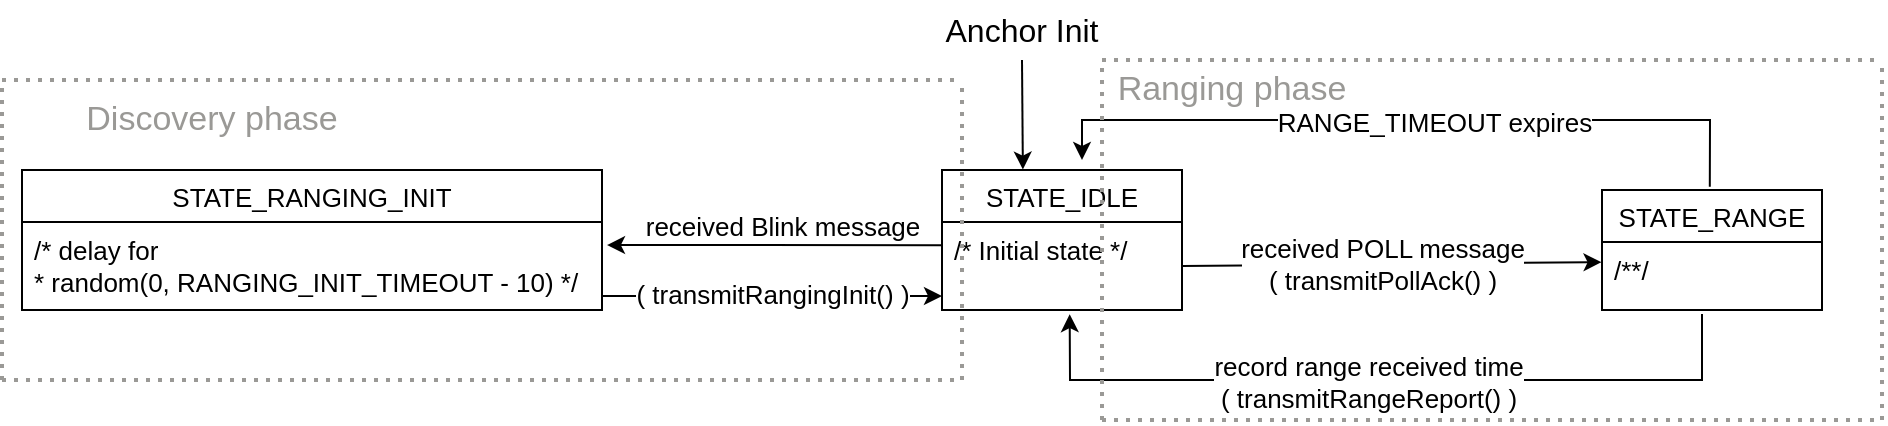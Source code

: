 <mxfile scale="4" border="0" version="24.3.1" type="device">
  <diagram id="KdCrRrIsqHHysakkYIEn" name="Page-1">
    <mxGraphModel dx="988" dy="549" grid="1" gridSize="10" guides="1" tooltips="1" connect="1" arrows="1" fold="1" page="1" pageScale="1" pageWidth="827" pageHeight="1169" math="0" shadow="0">
      <root>
        <mxCell id="0" />
        <mxCell id="1" parent="0" />
        <mxCell id="ht_Mzunb_tVLJNK0aL3s-14" value="STATE_IDLE" style="swimlane;fontStyle=0;childLayout=stackLayout;horizontal=1;startSize=26;horizontalStack=0;resizeParent=1;resizeParentMax=0;resizeLast=0;collapsible=1;marginBottom=0;align=center;fontSize=13;" parent="1" vertex="1">
          <mxGeometry x="790" y="295" width="120" height="70" as="geometry" />
        </mxCell>
        <mxCell id="ht_Mzunb_tVLJNK0aL3s-15" value="/* Initial state */" style="text;strokeColor=none;fillColor=none;spacingLeft=4;spacingRight=4;overflow=hidden;rotatable=0;points=[[0,0.5],[1,0.5]];portConstraint=eastwest;fontSize=13;" parent="ht_Mzunb_tVLJNK0aL3s-14" vertex="1">
          <mxGeometry y="26" width="120" height="44" as="geometry" />
        </mxCell>
        <mxCell id="ht_Mzunb_tVLJNK0aL3s-25" value="" style="endArrow=classic;html=1;rounded=0;strokeColor=default;jumpStyle=none;fontSize=13;exitX=0.49;exitY=-0.028;exitDx=0;exitDy=0;exitPerimeter=0;" parent="1" source="ht_Mzunb_tVLJNK0aL3s-35" edge="1">
          <mxGeometry width="50" height="50" relative="1" as="geometry">
            <mxPoint x="1280" y="278" as="sourcePoint" />
            <mxPoint x="860" y="290" as="targetPoint" />
            <Array as="points">
              <mxPoint x="1174" y="270" />
              <mxPoint x="860" y="270" />
            </Array>
          </mxGeometry>
        </mxCell>
        <mxCell id="ht_Mzunb_tVLJNK0aL3s-26" value="&lt;font style=&quot;font-size: 13px;&quot;&gt;RANGE_TIMEOUT expires&lt;/font&gt;" style="edgeLabel;html=1;align=center;verticalAlign=middle;resizable=0;points=[];fontSize=13;" parent="1" vertex="1" connectable="0">
          <mxGeometry x="1030.001" y="270.005" as="geometry">
            <mxPoint x="6" y="1" as="offset" />
          </mxGeometry>
        </mxCell>
        <mxCell id="ht_Mzunb_tVLJNK0aL3s-35" value="STATE_RANGE" style="swimlane;fontStyle=0;childLayout=stackLayout;horizontal=1;startSize=26;horizontalStack=0;resizeParent=1;resizeParentMax=0;resizeLast=0;collapsible=1;marginBottom=0;align=center;fontSize=13;" parent="1" vertex="1">
          <mxGeometry x="1120" y="305" width="110" height="60" as="geometry" />
        </mxCell>
        <mxCell id="ht_Mzunb_tVLJNK0aL3s-36" value="/**/" style="text;strokeColor=none;fillColor=none;spacingLeft=4;spacingRight=4;overflow=hidden;rotatable=0;points=[[0,0.5],[1,0.5]];portConstraint=eastwest;fontSize=13;" parent="ht_Mzunb_tVLJNK0aL3s-35" vertex="1">
          <mxGeometry y="26" width="110" height="34" as="geometry" />
        </mxCell>
        <mxCell id="ht_Mzunb_tVLJNK0aL3s-43" value="" style="endArrow=classic;html=1;rounded=0;strokeColor=default;jumpStyle=none;exitX=1;exitY=0.5;exitDx=0;exitDy=0;fontSize=13;entryX=-0.002;entryY=0.296;entryDx=0;entryDy=0;entryPerimeter=0;" parent="1" source="ht_Mzunb_tVLJNK0aL3s-15" target="ht_Mzunb_tVLJNK0aL3s-36" edge="1">
          <mxGeometry width="50" height="50" relative="1" as="geometry">
            <mxPoint x="280" y="740" as="sourcePoint" />
            <mxPoint x="1170" y="343" as="targetPoint" />
            <Array as="points" />
          </mxGeometry>
        </mxCell>
        <mxCell id="ht_Mzunb_tVLJNK0aL3s-44" value="&lt;font style=&quot;font-size: 13px;&quot;&gt;received POLL message&lt;br style=&quot;font-size: 13px;&quot;&gt;( transmitPollAck() )&lt;br style=&quot;font-size: 13px;&quot;&gt;&lt;/font&gt;" style="edgeLabel;html=1;align=center;verticalAlign=middle;resizable=0;points=[];fontSize=13;" parent="ht_Mzunb_tVLJNK0aL3s-43" vertex="1" connectable="0">
          <mxGeometry x="-0.023" relative="1" as="geometry">
            <mxPoint x="-3" as="offset" />
          </mxGeometry>
        </mxCell>
        <mxCell id="ht_Mzunb_tVLJNK0aL3s-61" value="" style="endArrow=classic;html=1;rounded=0;strokeColor=default;jumpStyle=none;fontSize=13;entryX=0.532;entryY=1.047;entryDx=0;entryDy=0;entryPerimeter=0;" parent="1" target="ht_Mzunb_tVLJNK0aL3s-15" edge="1">
          <mxGeometry width="50" height="50" relative="1" as="geometry">
            <mxPoint x="1170" y="367" as="sourcePoint" />
            <mxPoint x="810" y="381" as="targetPoint" />
            <Array as="points">
              <mxPoint x="1170" y="400" />
              <mxPoint x="854" y="400" />
            </Array>
          </mxGeometry>
        </mxCell>
        <mxCell id="ht_Mzunb_tVLJNK0aL3s-62" value="&lt;font style=&quot;font-size: 13px;&quot;&gt;record range received time&lt;br style=&quot;font-size: 13px;&quot;&gt;&lt;font style=&quot;font-size: 13px;&quot;&gt;( transmitRangeReport()&lt;/font&gt; )&lt;br style=&quot;font-size: 13px;&quot;&gt;&lt;/font&gt;" style="edgeLabel;html=1;align=center;verticalAlign=middle;resizable=0;points=[];fontSize=13;" parent="ht_Mzunb_tVLJNK0aL3s-61" vertex="1" connectable="0">
          <mxGeometry x="0.049" y="1" relative="1" as="geometry">
            <mxPoint as="offset" />
          </mxGeometry>
        </mxCell>
        <mxCell id="Ta5nCSjJ5rsA6mGrivYZ-1" value="STATE_RANGING_INIT" style="swimlane;fontStyle=0;childLayout=stackLayout;horizontal=1;startSize=26;horizontalStack=0;resizeParent=1;resizeParentMax=0;resizeLast=0;collapsible=1;marginBottom=0;align=center;fontSize=13;" parent="1" vertex="1">
          <mxGeometry x="330" y="295" width="290" height="70" as="geometry" />
        </mxCell>
        <mxCell id="Ta5nCSjJ5rsA6mGrivYZ-2" value="/* delay for &#xa;* random(0, RANGING_INIT_TIMEOUT - 10) */" style="text;strokeColor=none;fillColor=none;spacingLeft=4;spacingRight=4;overflow=hidden;rotatable=0;points=[[0,0.5],[1,0.5]];portConstraint=eastwest;fontSize=13;" parent="Ta5nCSjJ5rsA6mGrivYZ-1" vertex="1">
          <mxGeometry y="26" width="290" height="44" as="geometry" />
        </mxCell>
        <mxCell id="Ta5nCSjJ5rsA6mGrivYZ-3" value="" style="endArrow=classic;html=1;rounded=0;strokeColor=default;jumpStyle=none;fontSize=13;entryX=0;entryY=0.841;entryDx=0;entryDy=0;entryPerimeter=0;" parent="1" target="ht_Mzunb_tVLJNK0aL3s-15" edge="1">
          <mxGeometry width="50" height="50" relative="1" as="geometry">
            <mxPoint x="620" y="358" as="sourcePoint" />
            <mxPoint x="780" y="358" as="targetPoint" />
          </mxGeometry>
        </mxCell>
        <mxCell id="Ta5nCSjJ5rsA6mGrivYZ-4" value="&lt;font style=&quot;font-size: 13px;&quot;&gt;( transmitRangingInit() )&lt;br style=&quot;font-size: 13px;&quot;&gt;&lt;/font&gt;" style="edgeLabel;html=1;align=center;verticalAlign=middle;resizable=0;points=[];fontSize=13;" parent="Ta5nCSjJ5rsA6mGrivYZ-3" vertex="1" connectable="0">
          <mxGeometry x="-0.057" y="1" relative="1" as="geometry">
            <mxPoint x="5" as="offset" />
          </mxGeometry>
        </mxCell>
        <mxCell id="ht_Mzunb_tVLJNK0aL3s-20" value="" style="endArrow=classic;html=1;rounded=0;strokeColor=default;jumpStyle=none;entryX=1.01;entryY=0.575;entryDx=0;entryDy=0;entryPerimeter=0;fontSize=13;exitX=0;exitY=0.351;exitDx=0;exitDy=0;exitPerimeter=0;" parent="1" edge="1">
          <mxGeometry width="50" height="50" relative="1" as="geometry">
            <mxPoint x="790.0" y="332.57" as="sourcePoint" />
            <mxPoint x="622.5" y="332.55" as="targetPoint" />
          </mxGeometry>
        </mxCell>
        <mxCell id="ht_Mzunb_tVLJNK0aL3s-21" value="&lt;font style=&quot;font-size: 13px;&quot;&gt;received Blink message&lt;br style=&quot;font-size: 13px;&quot;&gt;&lt;/font&gt;" style="edgeLabel;html=1;align=center;verticalAlign=middle;resizable=0;points=[];fontSize=13;" parent="ht_Mzunb_tVLJNK0aL3s-20" vertex="1" connectable="0">
          <mxGeometry x="-0.057" y="1" relative="1" as="geometry">
            <mxPoint x="-1" y="-11" as="offset" />
          </mxGeometry>
        </mxCell>
        <mxCell id="MeS8G_RgegmF3le94Eh8-2" value="Anchor &lt;font style=&quot;font-size: 16px;&quot;&gt;Init&lt;/font&gt;" style="text;html=1;align=center;verticalAlign=middle;whiteSpace=wrap;rounded=0;fontSize=16;" parent="1" vertex="1">
          <mxGeometry x="790" y="210" width="80" height="30" as="geometry" />
        </mxCell>
        <mxCell id="7w15tl7N0OwoSpSBgD6o-1" value="Ranging phase" style="text;html=1;align=center;verticalAlign=middle;whiteSpace=wrap;rounded=0;fontColor=#9A9996;fontSize=17;" parent="1" vertex="1">
          <mxGeometry x="870" y="240" width="130" height="30" as="geometry" />
        </mxCell>
        <mxCell id="7w15tl7N0OwoSpSBgD6o-2" value="Discovery phase" style="text;html=1;align=center;verticalAlign=middle;whiteSpace=wrap;rounded=0;fontColor=#9A9996;fontSize=17;" parent="1" vertex="1">
          <mxGeometry x="360" y="255" width="130" height="30" as="geometry" />
        </mxCell>
        <mxCell id="7w15tl7N0OwoSpSBgD6o-3" value="" style="endArrow=none;dashed=1;html=1;strokeWidth=2;rounded=0;dashPattern=1 2;strokeColor=#9a9996;" parent="1" edge="1">
          <mxGeometry width="50" height="50" relative="1" as="geometry">
            <mxPoint x="870" y="240" as="sourcePoint" />
            <mxPoint x="1260" y="240" as="targetPoint" />
          </mxGeometry>
        </mxCell>
        <mxCell id="7w15tl7N0OwoSpSBgD6o-4" value="" style="endArrow=none;dashed=1;html=1;strokeWidth=2;rounded=0;dashPattern=1 2;strokeColor=#9a9996;" parent="1" edge="1">
          <mxGeometry width="50" height="50" relative="1" as="geometry">
            <mxPoint x="870" y="420" as="sourcePoint" />
            <mxPoint x="1260" y="420" as="targetPoint" />
          </mxGeometry>
        </mxCell>
        <mxCell id="7w15tl7N0OwoSpSBgD6o-5" value="" style="endArrow=none;dashed=1;html=1;strokeWidth=2;rounded=0;dashPattern=1 2;strokeColor=#9a9996;" parent="1" edge="1">
          <mxGeometry width="50" height="50" relative="1" as="geometry">
            <mxPoint x="1260" y="420" as="sourcePoint" />
            <mxPoint x="1260" y="240" as="targetPoint" />
          </mxGeometry>
        </mxCell>
        <mxCell id="7w15tl7N0OwoSpSBgD6o-7" value="" style="endArrow=none;dashed=1;html=1;strokeWidth=2;rounded=0;dashPattern=1 2;strokeColor=#9a9996;" parent="1" edge="1">
          <mxGeometry width="50" height="50" relative="1" as="geometry">
            <mxPoint x="800" y="400" as="sourcePoint" />
            <mxPoint x="800" y="250" as="targetPoint" />
          </mxGeometry>
        </mxCell>
        <mxCell id="7w15tl7N0OwoSpSBgD6o-8" value="" style="endArrow=none;dashed=1;html=1;strokeWidth=2;rounded=0;dashPattern=1 2;strokeColor=#9a9996;" parent="1" edge="1">
          <mxGeometry width="50" height="50" relative="1" as="geometry">
            <mxPoint x="320" y="400" as="sourcePoint" />
            <mxPoint x="800" y="400" as="targetPoint" />
          </mxGeometry>
        </mxCell>
        <mxCell id="7w15tl7N0OwoSpSBgD6o-9" value="" style="endArrow=none;dashed=1;html=1;strokeWidth=2;rounded=0;dashPattern=1 2;strokeColor=#9a9996;" parent="1" edge="1">
          <mxGeometry width="50" height="50" relative="1" as="geometry">
            <mxPoint x="320" y="250" as="sourcePoint" />
            <mxPoint x="800" y="250" as="targetPoint" />
          </mxGeometry>
        </mxCell>
        <mxCell id="7w15tl7N0OwoSpSBgD6o-10" value="" style="endArrow=none;dashed=1;html=1;strokeWidth=2;rounded=0;dashPattern=1 2;strokeColor=#9a9996;" parent="1" edge="1">
          <mxGeometry width="50" height="50" relative="1" as="geometry">
            <mxPoint x="320" y="400" as="sourcePoint" />
            <mxPoint x="320" y="250" as="targetPoint" />
          </mxGeometry>
        </mxCell>
        <mxCell id="7w15tl7N0OwoSpSBgD6o-6" value="" style="endArrow=none;dashed=1;html=1;strokeWidth=2;rounded=0;dashPattern=1 2;strokeColor=#9a9996;" parent="1" edge="1">
          <mxGeometry width="50" height="50" relative="1" as="geometry">
            <mxPoint x="870" y="420" as="sourcePoint" />
            <mxPoint x="870" y="240" as="targetPoint" />
          </mxGeometry>
        </mxCell>
        <mxCell id="7w15tl7N0OwoSpSBgD6o-13" value="" style="endArrow=classic;html=1;rounded=0;exitX=0.5;exitY=1;exitDx=0;exitDy=0;entryX=0.337;entryY=-0.003;entryDx=0;entryDy=0;entryPerimeter=0;" parent="1" source="MeS8G_RgegmF3le94Eh8-2" target="ht_Mzunb_tVLJNK0aL3s-14" edge="1">
          <mxGeometry width="50" height="50" relative="1" as="geometry">
            <mxPoint x="790" y="330" as="sourcePoint" />
            <mxPoint x="840" y="280" as="targetPoint" />
          </mxGeometry>
        </mxCell>
      </root>
    </mxGraphModel>
  </diagram>
</mxfile>
